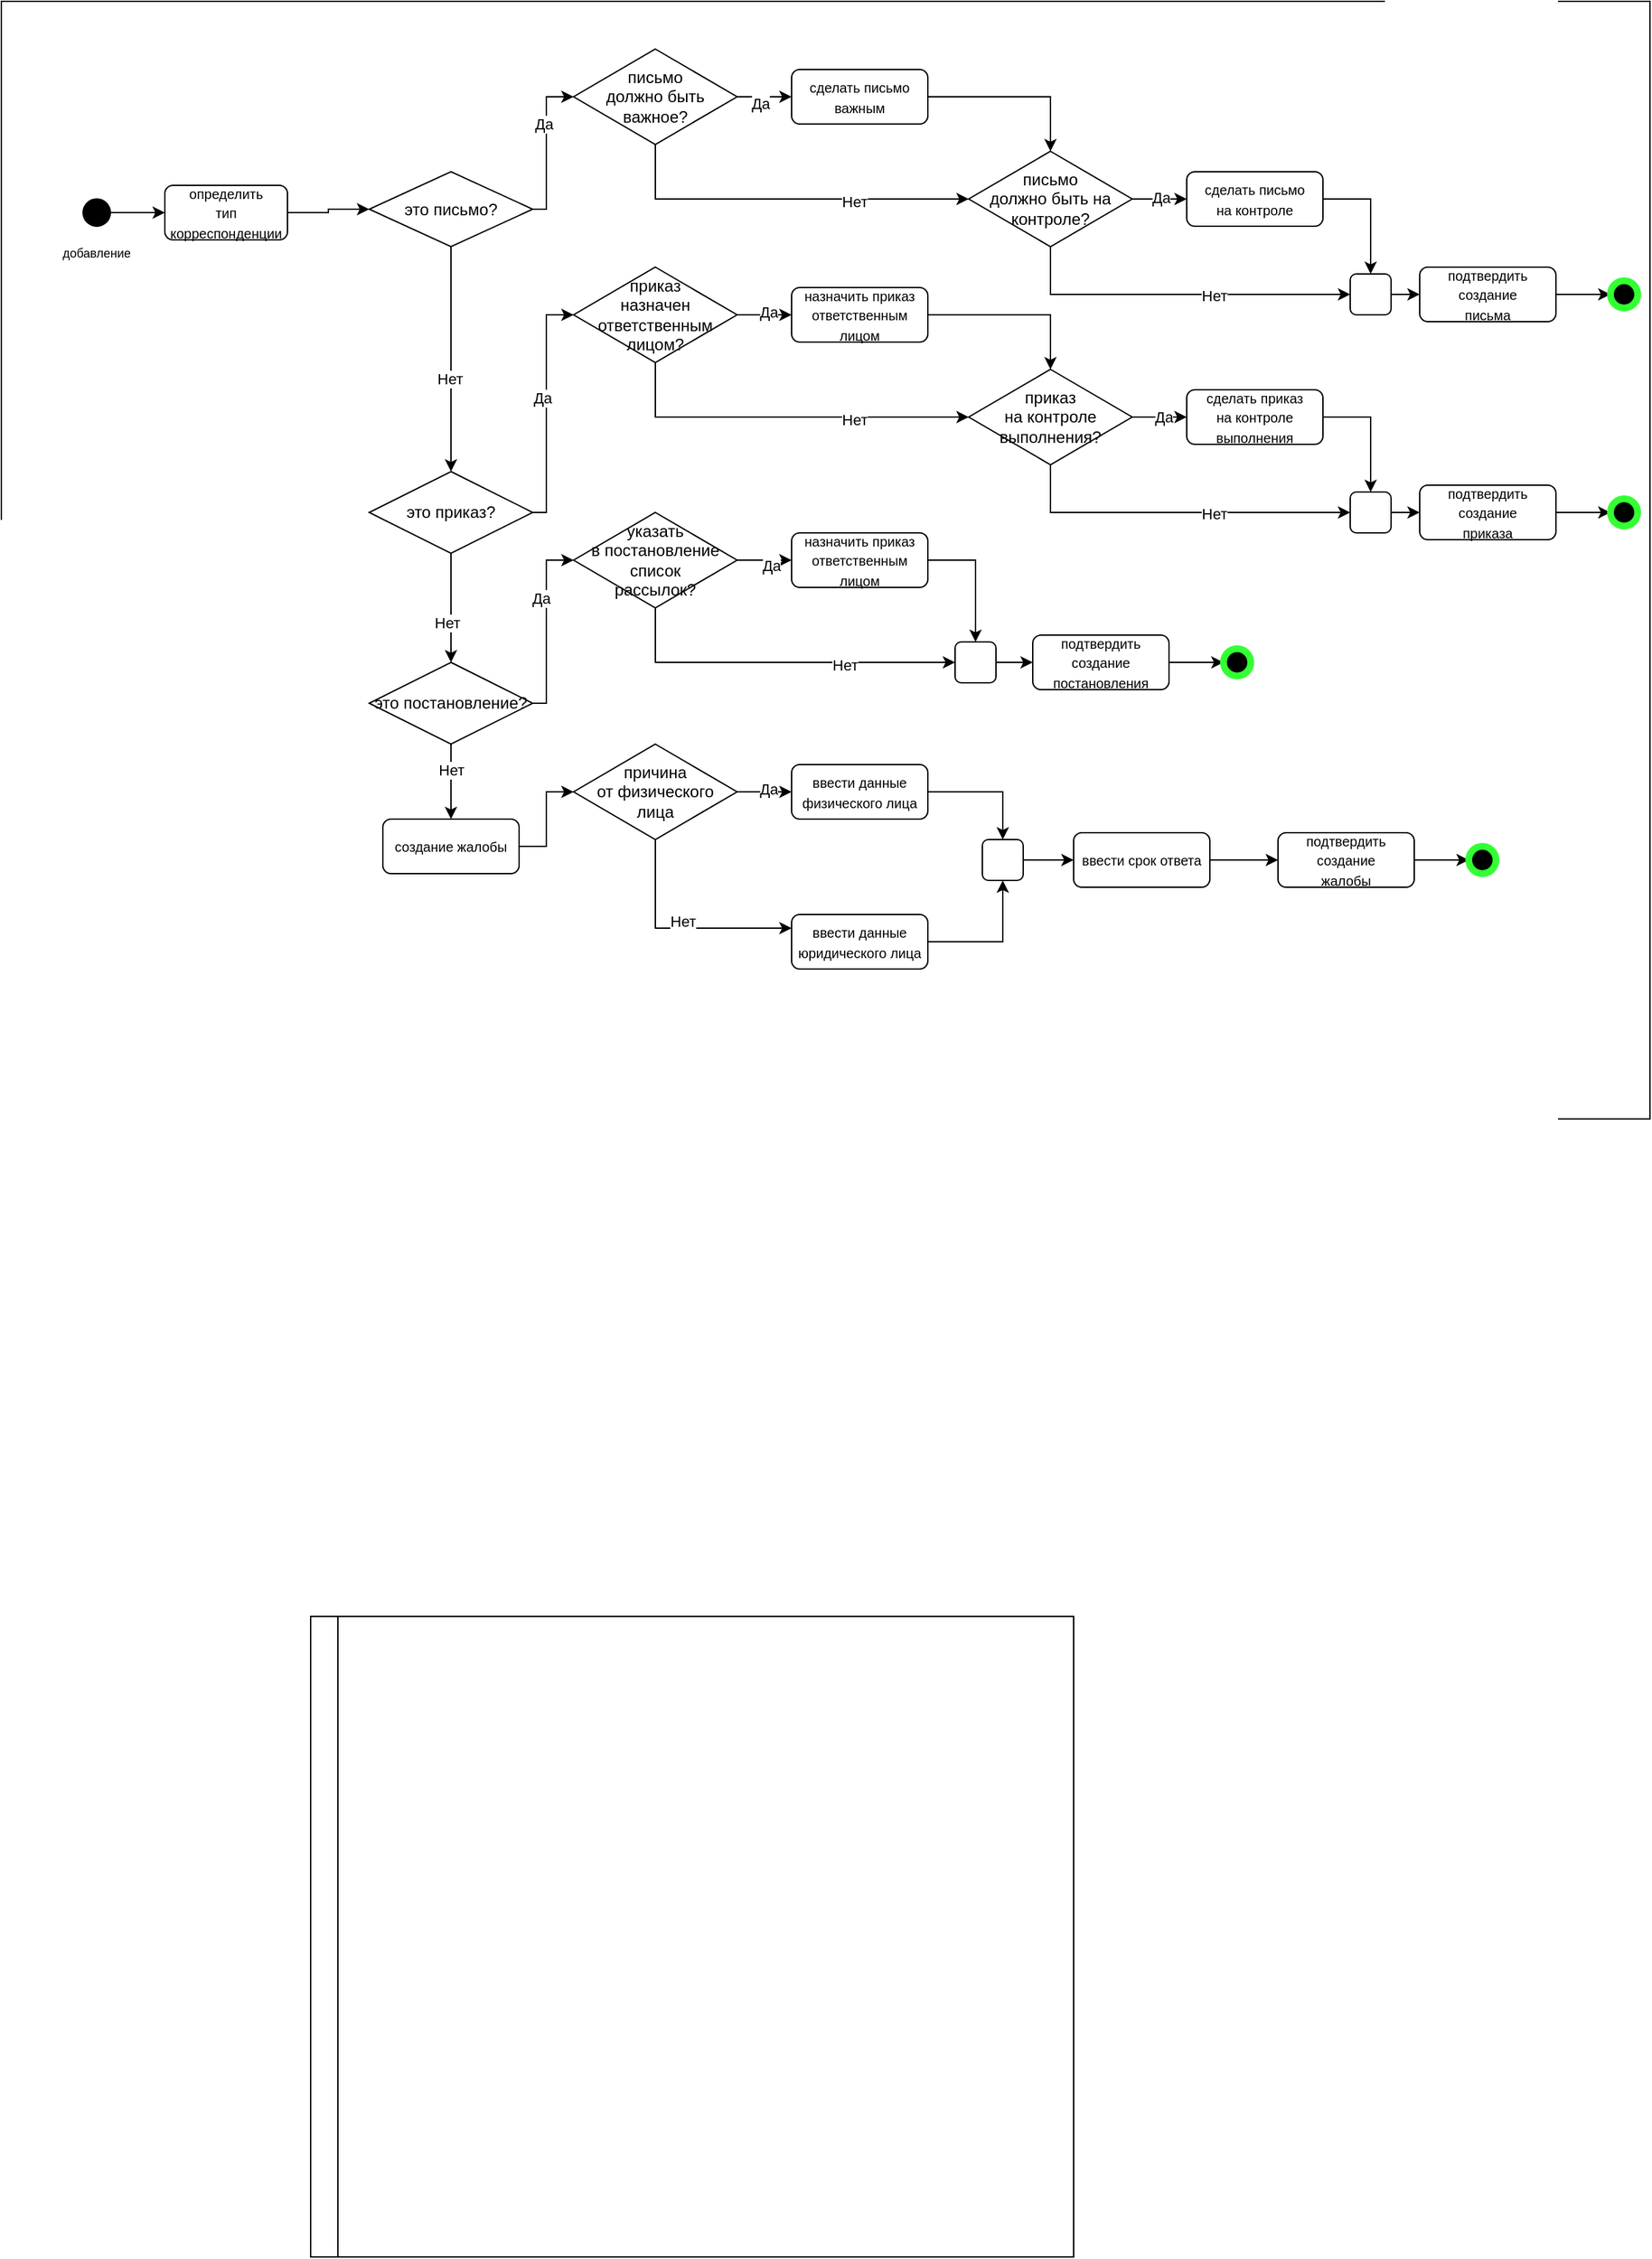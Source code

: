 <mxfile version="22.0.8" type="device" pages="4">
  <diagram id="prtHgNgQTEPvFCAcTncT" name="Page-1">
    <mxGraphModel dx="1222" dy="1883" grid="1" gridSize="10" guides="1" tooltips="1" connect="1" arrows="1" fold="1" page="1" pageScale="1" pageWidth="827" pageHeight="1169" math="0" shadow="0">
      <root>
        <mxCell id="0" />
        <mxCell id="1" parent="0" />
        <mxCell id="dNxyNK7c78bLwvsdeMH5-19" value="" style="swimlane;html=1;childLayout=stackLayout;resizeParent=1;resizeParentMax=0;horizontal=0;startSize=20;horizontalStack=0;" parent="1" vertex="1">
          <mxGeometry x="267" y="550" width="560" height="470" as="geometry">
            <mxRectangle x="120" y="120" width="40" height="60" as="alternateBounds" />
          </mxGeometry>
        </mxCell>
        <mxCell id="dNxyNK7c78bLwvsdeMH5-27" value="" style="edgeStyle=orthogonalEdgeStyle;rounded=0;orthogonalLoop=1;jettySize=auto;html=1;dashed=1;endArrow=none;endFill=0;" parent="dNxyNK7c78bLwvsdeMH5-19" edge="1">
          <mxGeometry relative="1" as="geometry">
            <mxPoint x="180" y="90" as="sourcePoint" />
            <mxPoint x="180" y="90" as="targetPoint" />
          </mxGeometry>
        </mxCell>
        <mxCell id="dNxyNK7c78bLwvsdeMH5-35" style="edgeStyle=orthogonalEdgeStyle;rounded=0;orthogonalLoop=1;jettySize=auto;html=1;endArrow=classic;endFill=1;" parent="dNxyNK7c78bLwvsdeMH5-19" edge="1">
          <mxGeometry relative="1" as="geometry">
            <mxPoint x="300" y="80" as="sourcePoint" />
            <mxPoint x="300" y="80" as="targetPoint" />
          </mxGeometry>
        </mxCell>
        <mxCell id="zysLelXhh0DluJcw5pJy-2" value="" style="rounded=0;whiteSpace=wrap;html=1;" parent="1" vertex="1">
          <mxGeometry x="40" y="-635" width="1210" height="820" as="geometry" />
        </mxCell>
        <mxCell id="_hNQ7ZMHxFC8y0_ebgMu-2" value="" style="edgeStyle=orthogonalEdgeStyle;rounded=0;orthogonalLoop=1;jettySize=auto;html=1;" parent="1" source="zysLelXhh0DluJcw5pJy-3" target="_hNQ7ZMHxFC8y0_ebgMu-1" edge="1">
          <mxGeometry relative="1" as="geometry" />
        </mxCell>
        <mxCell id="zysLelXhh0DluJcw5pJy-3" value="" style="ellipse;whiteSpace=wrap;html=1;aspect=fixed;fillColor=#000000;" parent="1" vertex="1">
          <mxGeometry x="100" y="-490" width="20" height="20" as="geometry" />
        </mxCell>
        <mxCell id="zysLelXhh0DluJcw5pJy-7" value="добавление" style="text;html=1;strokeColor=none;fillColor=none;align=center;verticalAlign=middle;whiteSpace=wrap;rounded=0;fontSize=9;" parent="1" vertex="1">
          <mxGeometry x="80" y="-460" width="60" height="20" as="geometry" />
        </mxCell>
        <mxCell id="_hNQ7ZMHxFC8y0_ebgMu-4" value="" style="edgeStyle=orthogonalEdgeStyle;rounded=0;orthogonalLoop=1;jettySize=auto;html=1;" parent="1" source="_hNQ7ZMHxFC8y0_ebgMu-1" target="_hNQ7ZMHxFC8y0_ebgMu-3" edge="1">
          <mxGeometry relative="1" as="geometry" />
        </mxCell>
        <mxCell id="_hNQ7ZMHxFC8y0_ebgMu-1" value="&lt;font style=&quot;font-size: 10px;&quot;&gt;определить&lt;br&gt;тип&lt;br&gt;корреспонденции&lt;/font&gt;" style="rounded=1;whiteSpace=wrap;html=1;" parent="1" vertex="1">
          <mxGeometry x="160" y="-500" width="90" height="40" as="geometry" />
        </mxCell>
        <mxCell id="_hNQ7ZMHxFC8y0_ebgMu-7" style="edgeStyle=orthogonalEdgeStyle;rounded=0;orthogonalLoop=1;jettySize=auto;html=1;entryX=0;entryY=0.5;entryDx=0;entryDy=0;" parent="1" source="_hNQ7ZMHxFC8y0_ebgMu-3" target="_hNQ7ZMHxFC8y0_ebgMu-5" edge="1">
          <mxGeometry relative="1" as="geometry">
            <Array as="points">
              <mxPoint x="440" y="-482" />
              <mxPoint x="440" y="-565" />
            </Array>
          </mxGeometry>
        </mxCell>
        <mxCell id="_hNQ7ZMHxFC8y0_ebgMu-8" value="Да" style="edgeLabel;html=1;align=center;verticalAlign=middle;resizable=0;points=[];" parent="_hNQ7ZMHxFC8y0_ebgMu-7" vertex="1" connectable="0">
          <mxGeometry x="0.286" y="2" relative="1" as="geometry">
            <mxPoint as="offset" />
          </mxGeometry>
        </mxCell>
        <mxCell id="_hNQ7ZMHxFC8y0_ebgMu-13" style="edgeStyle=orthogonalEdgeStyle;rounded=0;orthogonalLoop=1;jettySize=auto;html=1;entryX=0.5;entryY=0;entryDx=0;entryDy=0;" parent="1" source="_hNQ7ZMHxFC8y0_ebgMu-3" target="_hNQ7ZMHxFC8y0_ebgMu-9" edge="1">
          <mxGeometry relative="1" as="geometry" />
        </mxCell>
        <mxCell id="_hNQ7ZMHxFC8y0_ebgMu-14" value="Нет" style="edgeLabel;html=1;align=center;verticalAlign=middle;resizable=0;points=[];" parent="_hNQ7ZMHxFC8y0_ebgMu-13" vertex="1" connectable="0">
          <mxGeometry x="0.176" y="-1" relative="1" as="geometry">
            <mxPoint as="offset" />
          </mxGeometry>
        </mxCell>
        <mxCell id="_hNQ7ZMHxFC8y0_ebgMu-3" value="это письмо?" style="rhombus;whiteSpace=wrap;html=1;fillColor=#FFFFFF;" parent="1" vertex="1">
          <mxGeometry x="310" y="-510" width="120" height="55" as="geometry" />
        </mxCell>
        <mxCell id="_hNQ7ZMHxFC8y0_ebgMu-26" value="" style="edgeStyle=orthogonalEdgeStyle;rounded=0;orthogonalLoop=1;jettySize=auto;html=1;" parent="1" source="_hNQ7ZMHxFC8y0_ebgMu-5" target="_hNQ7ZMHxFC8y0_ebgMu-25" edge="1">
          <mxGeometry relative="1" as="geometry" />
        </mxCell>
        <mxCell id="_hNQ7ZMHxFC8y0_ebgMu-27" value="Да" style="edgeLabel;html=1;align=center;verticalAlign=middle;resizable=0;points=[];" parent="_hNQ7ZMHxFC8y0_ebgMu-26" vertex="1" connectable="0">
          <mxGeometry x="-0.168" y="-5" relative="1" as="geometry">
            <mxPoint as="offset" />
          </mxGeometry>
        </mxCell>
        <mxCell id="_hNQ7ZMHxFC8y0_ebgMu-29" style="edgeStyle=orthogonalEdgeStyle;rounded=0;orthogonalLoop=1;jettySize=auto;html=1;entryX=0;entryY=0.5;entryDx=0;entryDy=0;" parent="1" source="_hNQ7ZMHxFC8y0_ebgMu-5" target="_hNQ7ZMHxFC8y0_ebgMu-28" edge="1">
          <mxGeometry relative="1" as="geometry">
            <Array as="points">
              <mxPoint x="520" y="-490" />
            </Array>
          </mxGeometry>
        </mxCell>
        <mxCell id="_hNQ7ZMHxFC8y0_ebgMu-30" value="Нет" style="edgeLabel;html=1;align=center;verticalAlign=middle;resizable=0;points=[];" parent="_hNQ7ZMHxFC8y0_ebgMu-29" vertex="1" connectable="0">
          <mxGeometry x="0.378" y="-2" relative="1" as="geometry">
            <mxPoint as="offset" />
          </mxGeometry>
        </mxCell>
        <mxCell id="_hNQ7ZMHxFC8y0_ebgMu-5" value="письмо&lt;br&gt;должно быть важное?" style="rhombus;whiteSpace=wrap;html=1;fillColor=#FFFFFF;" parent="1" vertex="1">
          <mxGeometry x="460" y="-600" width="120" height="70" as="geometry" />
        </mxCell>
        <mxCell id="_hNQ7ZMHxFC8y0_ebgMu-79" style="edgeStyle=orthogonalEdgeStyle;rounded=0;orthogonalLoop=1;jettySize=auto;html=1;entryX=0;entryY=0.5;entryDx=0;entryDy=0;" parent="1" source="_hNQ7ZMHxFC8y0_ebgMu-9" target="_hNQ7ZMHxFC8y0_ebgMu-41" edge="1">
          <mxGeometry relative="1" as="geometry">
            <Array as="points">
              <mxPoint x="440" y="-260" />
              <mxPoint x="440" y="-405" />
            </Array>
          </mxGeometry>
        </mxCell>
        <mxCell id="_hNQ7ZMHxFC8y0_ebgMu-80" value="Да" style="edgeLabel;html=1;align=center;verticalAlign=middle;resizable=0;points=[];" parent="_hNQ7ZMHxFC8y0_ebgMu-79" vertex="1" connectable="0">
          <mxGeometry x="0.093" y="3" relative="1" as="geometry">
            <mxPoint y="1" as="offset" />
          </mxGeometry>
        </mxCell>
        <mxCell id="_hNQ7ZMHxFC8y0_ebgMu-82" style="edgeStyle=orthogonalEdgeStyle;rounded=0;orthogonalLoop=1;jettySize=auto;html=1;entryX=0.5;entryY=0;entryDx=0;entryDy=0;" parent="1" source="_hNQ7ZMHxFC8y0_ebgMu-9" target="_hNQ7ZMHxFC8y0_ebgMu-22" edge="1">
          <mxGeometry relative="1" as="geometry" />
        </mxCell>
        <mxCell id="_hNQ7ZMHxFC8y0_ebgMu-83" value="Нет" style="edgeLabel;html=1;align=center;verticalAlign=middle;resizable=0;points=[];" parent="_hNQ7ZMHxFC8y0_ebgMu-82" vertex="1" connectable="0">
          <mxGeometry x="0.238" y="-3" relative="1" as="geometry">
            <mxPoint y="1" as="offset" />
          </mxGeometry>
        </mxCell>
        <mxCell id="_hNQ7ZMHxFC8y0_ebgMu-9" value="это приказ?" style="rhombus;whiteSpace=wrap;html=1;fillColor=#FFFFFF;" parent="1" vertex="1">
          <mxGeometry x="310" y="-290" width="120" height="60" as="geometry" />
        </mxCell>
        <mxCell id="_hNQ7ZMHxFC8y0_ebgMu-21" value="" style="edgeStyle=orthogonalEdgeStyle;rounded=0;orthogonalLoop=1;jettySize=auto;html=1;" parent="1" source="_hNQ7ZMHxFC8y0_ebgMu-15" target="_hNQ7ZMHxFC8y0_ebgMu-20" edge="1">
          <mxGeometry relative="1" as="geometry" />
        </mxCell>
        <mxCell id="_hNQ7ZMHxFC8y0_ebgMu-15" value="&lt;font style=&quot;font-size: 10px;&quot;&gt;подтвердить&lt;br&gt;создание&lt;br&gt;письма&lt;/font&gt;" style="rounded=1;whiteSpace=wrap;html=1;" parent="1" vertex="1">
          <mxGeometry x="1081" y="-440" width="100" height="40" as="geometry" />
        </mxCell>
        <mxCell id="_hNQ7ZMHxFC8y0_ebgMu-20" value="" style="ellipse;whiteSpace=wrap;html=1;aspect=fixed;fillColor=#000000;strokeColor=#33FF33;strokeWidth=5;" parent="1" vertex="1">
          <mxGeometry x="1221" y="-430" width="20" height="20" as="geometry" />
        </mxCell>
        <mxCell id="_hNQ7ZMHxFC8y0_ebgMu-85" style="edgeStyle=orthogonalEdgeStyle;rounded=0;orthogonalLoop=1;jettySize=auto;html=1;entryX=0;entryY=0.5;entryDx=0;entryDy=0;" parent="1" source="_hNQ7ZMHxFC8y0_ebgMu-22" target="_hNQ7ZMHxFC8y0_ebgMu-72" edge="1">
          <mxGeometry relative="1" as="geometry">
            <Array as="points">
              <mxPoint x="440" y="-120" />
              <mxPoint x="440" y="-225" />
            </Array>
          </mxGeometry>
        </mxCell>
        <mxCell id="_hNQ7ZMHxFC8y0_ebgMu-86" value="Да" style="edgeLabel;html=1;align=center;verticalAlign=middle;resizable=0;points=[];" parent="_hNQ7ZMHxFC8y0_ebgMu-85" vertex="1" connectable="0">
          <mxGeometry x="0.306" y="4" relative="1" as="geometry">
            <mxPoint y="1" as="offset" />
          </mxGeometry>
        </mxCell>
        <mxCell id="_hNQ7ZMHxFC8y0_ebgMu-125" value="" style="edgeStyle=orthogonalEdgeStyle;rounded=0;orthogonalLoop=1;jettySize=auto;html=1;" parent="1" source="_hNQ7ZMHxFC8y0_ebgMu-22" target="_hNQ7ZMHxFC8y0_ebgMu-124" edge="1">
          <mxGeometry relative="1" as="geometry" />
        </mxCell>
        <mxCell id="_hNQ7ZMHxFC8y0_ebgMu-126" value="Нет" style="edgeLabel;html=1;align=center;verticalAlign=middle;resizable=0;points=[];" parent="_hNQ7ZMHxFC8y0_ebgMu-125" vertex="1" connectable="0">
          <mxGeometry x="-0.342" relative="1" as="geometry">
            <mxPoint y="1" as="offset" />
          </mxGeometry>
        </mxCell>
        <mxCell id="_hNQ7ZMHxFC8y0_ebgMu-22" value="это постановление?" style="rhombus;whiteSpace=wrap;html=1;fillColor=#FFFFFF;" parent="1" vertex="1">
          <mxGeometry x="310" y="-150" width="120" height="60" as="geometry" />
        </mxCell>
        <mxCell id="_hNQ7ZMHxFC8y0_ebgMu-31" style="edgeStyle=orthogonalEdgeStyle;rounded=0;orthogonalLoop=1;jettySize=auto;html=1;entryX=0.5;entryY=0;entryDx=0;entryDy=0;" parent="1" source="_hNQ7ZMHxFC8y0_ebgMu-25" target="_hNQ7ZMHxFC8y0_ebgMu-28" edge="1">
          <mxGeometry relative="1" as="geometry">
            <Array as="points">
              <mxPoint x="810" y="-565" />
            </Array>
          </mxGeometry>
        </mxCell>
        <mxCell id="_hNQ7ZMHxFC8y0_ebgMu-25" value="&lt;font style=&quot;font-size: 10px;&quot;&gt;сделать письмо&lt;br&gt;важным&lt;/font&gt;&lt;span style=&quot;font-size: 10px;&quot;&gt;&lt;br&gt;&lt;/span&gt;" style="rounded=1;whiteSpace=wrap;html=1;" parent="1" vertex="1">
          <mxGeometry x="620" y="-585" width="100" height="40" as="geometry" />
        </mxCell>
        <mxCell id="_hNQ7ZMHxFC8y0_ebgMu-33" value="" style="edgeStyle=orthogonalEdgeStyle;rounded=0;orthogonalLoop=1;jettySize=auto;html=1;" parent="1" source="_hNQ7ZMHxFC8y0_ebgMu-28" target="_hNQ7ZMHxFC8y0_ebgMu-32" edge="1">
          <mxGeometry relative="1" as="geometry" />
        </mxCell>
        <mxCell id="_hNQ7ZMHxFC8y0_ebgMu-36" value="Да" style="edgeLabel;html=1;align=center;verticalAlign=middle;resizable=0;points=[];" parent="_hNQ7ZMHxFC8y0_ebgMu-33" vertex="1" connectable="0">
          <mxGeometry x="0.035" y="1" relative="1" as="geometry">
            <mxPoint as="offset" />
          </mxGeometry>
        </mxCell>
        <mxCell id="_hNQ7ZMHxFC8y0_ebgMu-34" style="edgeStyle=orthogonalEdgeStyle;rounded=0;orthogonalLoop=1;jettySize=auto;html=1;entryX=0;entryY=0.5;entryDx=0;entryDy=0;" parent="1" source="_hNQ7ZMHxFC8y0_ebgMu-28" target="l2N0_MCB98eP9rFO-y8g-1" edge="1">
          <mxGeometry relative="1" as="geometry">
            <Array as="points">
              <mxPoint x="810" y="-420" />
            </Array>
            <mxPoint x="1020" y="-420" as="targetPoint" />
          </mxGeometry>
        </mxCell>
        <mxCell id="_hNQ7ZMHxFC8y0_ebgMu-37" value="Нет" style="edgeLabel;html=1;align=center;verticalAlign=middle;resizable=0;points=[];" parent="_hNQ7ZMHxFC8y0_ebgMu-34" vertex="1" connectable="0">
          <mxGeometry x="0.21" y="-1" relative="1" as="geometry">
            <mxPoint as="offset" />
          </mxGeometry>
        </mxCell>
        <mxCell id="_hNQ7ZMHxFC8y0_ebgMu-28" value="письмо&lt;br&gt;должно быть на контроле?" style="rhombus;whiteSpace=wrap;html=1;fillColor=#FFFFFF;" parent="1" vertex="1">
          <mxGeometry x="750" y="-525" width="120" height="70" as="geometry" />
        </mxCell>
        <mxCell id="l2N0_MCB98eP9rFO-y8g-5" style="edgeStyle=orthogonalEdgeStyle;rounded=0;orthogonalLoop=1;jettySize=auto;html=1;entryX=0.5;entryY=0;entryDx=0;entryDy=0;" edge="1" parent="1" source="_hNQ7ZMHxFC8y0_ebgMu-32" target="l2N0_MCB98eP9rFO-y8g-1">
          <mxGeometry relative="1" as="geometry" />
        </mxCell>
        <mxCell id="_hNQ7ZMHxFC8y0_ebgMu-32" value="&lt;font style=&quot;font-size: 10px;&quot;&gt;сделать письмо&lt;br&gt;на контроле&lt;/font&gt;&lt;span style=&quot;font-size: 10px;&quot;&gt;&lt;br&gt;&lt;/span&gt;" style="rounded=1;whiteSpace=wrap;html=1;" parent="1" vertex="1">
          <mxGeometry x="910" y="-510" width="100" height="40" as="geometry" />
        </mxCell>
        <mxCell id="_hNQ7ZMHxFC8y0_ebgMu-39" style="edgeStyle=orthogonalEdgeStyle;rounded=0;orthogonalLoop=1;jettySize=auto;html=1;entryX=0;entryY=0.5;entryDx=0;entryDy=0;" parent="1" source="_hNQ7ZMHxFC8y0_ebgMu-41" target="_hNQ7ZMHxFC8y0_ebgMu-48" edge="1">
          <mxGeometry relative="1" as="geometry">
            <Array as="points">
              <mxPoint x="520" y="-330" />
            </Array>
          </mxGeometry>
        </mxCell>
        <mxCell id="_hNQ7ZMHxFC8y0_ebgMu-40" value="Нет" style="edgeLabel;html=1;align=center;verticalAlign=middle;resizable=0;points=[];" parent="_hNQ7ZMHxFC8y0_ebgMu-39" vertex="1" connectable="0">
          <mxGeometry x="0.378" y="-2" relative="1" as="geometry">
            <mxPoint as="offset" />
          </mxGeometry>
        </mxCell>
        <mxCell id="_hNQ7ZMHxFC8y0_ebgMu-52" style="edgeStyle=orthogonalEdgeStyle;rounded=0;orthogonalLoop=1;jettySize=auto;html=1;entryX=0;entryY=0.5;entryDx=0;entryDy=0;" parent="1" source="_hNQ7ZMHxFC8y0_ebgMu-41" target="_hNQ7ZMHxFC8y0_ebgMu-45" edge="1">
          <mxGeometry relative="1" as="geometry" />
        </mxCell>
        <mxCell id="_hNQ7ZMHxFC8y0_ebgMu-54" value="Да" style="edgeLabel;html=1;align=center;verticalAlign=middle;resizable=0;points=[];" parent="_hNQ7ZMHxFC8y0_ebgMu-52" vertex="1" connectable="0">
          <mxGeometry x="0.142" y="2" relative="1" as="geometry">
            <mxPoint as="offset" />
          </mxGeometry>
        </mxCell>
        <mxCell id="_hNQ7ZMHxFC8y0_ebgMu-41" value="приказ&lt;br&gt;назначен ответственным лицом?" style="rhombus;whiteSpace=wrap;html=1;fillColor=#FFFFFF;" parent="1" vertex="1">
          <mxGeometry x="460" y="-440" width="120" height="70" as="geometry" />
        </mxCell>
        <mxCell id="_hNQ7ZMHxFC8y0_ebgMu-58" style="edgeStyle=orthogonalEdgeStyle;rounded=0;orthogonalLoop=1;jettySize=auto;html=1;entryX=0;entryY=0.5;entryDx=0;entryDy=0;" parent="1" source="_hNQ7ZMHxFC8y0_ebgMu-42" target="_hNQ7ZMHxFC8y0_ebgMu-43" edge="1">
          <mxGeometry relative="1" as="geometry" />
        </mxCell>
        <mxCell id="_hNQ7ZMHxFC8y0_ebgMu-42" value="&lt;font style=&quot;font-size: 10px;&quot;&gt;подтвердить&lt;br&gt;создание&lt;br&gt;приказа&lt;/font&gt;" style="rounded=1;whiteSpace=wrap;html=1;" parent="1" vertex="1">
          <mxGeometry x="1081" y="-280" width="100" height="40" as="geometry" />
        </mxCell>
        <mxCell id="_hNQ7ZMHxFC8y0_ebgMu-43" value="" style="ellipse;whiteSpace=wrap;html=1;aspect=fixed;fillColor=#000000;strokeColor=#33FF33;strokeWidth=5;" parent="1" vertex="1">
          <mxGeometry x="1221" y="-270" width="20" height="20" as="geometry" />
        </mxCell>
        <mxCell id="_hNQ7ZMHxFC8y0_ebgMu-44" style="edgeStyle=orthogonalEdgeStyle;rounded=0;orthogonalLoop=1;jettySize=auto;html=1;entryX=0.5;entryY=0;entryDx=0;entryDy=0;" parent="1" source="_hNQ7ZMHxFC8y0_ebgMu-45" target="_hNQ7ZMHxFC8y0_ebgMu-48" edge="1">
          <mxGeometry relative="1" as="geometry">
            <Array as="points">
              <mxPoint x="810" y="-405" />
            </Array>
          </mxGeometry>
        </mxCell>
        <mxCell id="_hNQ7ZMHxFC8y0_ebgMu-45" value="&lt;span style=&quot;font-size: 10px;&quot;&gt;назначить приказ ответственным лицом&lt;br&gt;&lt;/span&gt;" style="rounded=1;whiteSpace=wrap;html=1;" parent="1" vertex="1">
          <mxGeometry x="620" y="-425" width="100" height="40" as="geometry" />
        </mxCell>
        <mxCell id="_hNQ7ZMHxFC8y0_ebgMu-46" style="edgeStyle=orthogonalEdgeStyle;rounded=0;orthogonalLoop=1;jettySize=auto;html=1;entryX=0;entryY=0.5;entryDx=0;entryDy=0;" parent="1" source="_hNQ7ZMHxFC8y0_ebgMu-48" target="l2N0_MCB98eP9rFO-y8g-9" edge="1">
          <mxGeometry relative="1" as="geometry">
            <Array as="points">
              <mxPoint x="810" y="-260" />
            </Array>
            <mxPoint x="1000" y="-250" as="targetPoint" />
          </mxGeometry>
        </mxCell>
        <mxCell id="_hNQ7ZMHxFC8y0_ebgMu-47" value="Нет" style="edgeLabel;html=1;align=center;verticalAlign=middle;resizable=0;points=[];" parent="_hNQ7ZMHxFC8y0_ebgMu-46" vertex="1" connectable="0">
          <mxGeometry x="0.21" y="-1" relative="1" as="geometry">
            <mxPoint as="offset" />
          </mxGeometry>
        </mxCell>
        <mxCell id="_hNQ7ZMHxFC8y0_ebgMu-55" style="edgeStyle=orthogonalEdgeStyle;rounded=0;orthogonalLoop=1;jettySize=auto;html=1;entryX=0;entryY=0.5;entryDx=0;entryDy=0;" parent="1" source="_hNQ7ZMHxFC8y0_ebgMu-48" target="_hNQ7ZMHxFC8y0_ebgMu-49" edge="1">
          <mxGeometry relative="1" as="geometry" />
        </mxCell>
        <mxCell id="_hNQ7ZMHxFC8y0_ebgMu-56" value="Да" style="edgeLabel;html=1;align=center;verticalAlign=middle;resizable=0;points=[];" parent="_hNQ7ZMHxFC8y0_ebgMu-55" vertex="1" connectable="0">
          <mxGeometry x="0.142" relative="1" as="geometry">
            <mxPoint as="offset" />
          </mxGeometry>
        </mxCell>
        <mxCell id="_hNQ7ZMHxFC8y0_ebgMu-48" value="приказ&lt;br&gt;на контроле выполнения?" style="rhombus;whiteSpace=wrap;html=1;fillColor=#FFFFFF;" parent="1" vertex="1">
          <mxGeometry x="750" y="-365" width="120" height="70" as="geometry" />
        </mxCell>
        <mxCell id="l2N0_MCB98eP9rFO-y8g-11" style="edgeStyle=orthogonalEdgeStyle;rounded=0;orthogonalLoop=1;jettySize=auto;html=1;entryX=0.5;entryY=0;entryDx=0;entryDy=0;" edge="1" parent="1" source="_hNQ7ZMHxFC8y0_ebgMu-49" target="l2N0_MCB98eP9rFO-y8g-9">
          <mxGeometry relative="1" as="geometry" />
        </mxCell>
        <mxCell id="_hNQ7ZMHxFC8y0_ebgMu-49" value="&lt;font style=&quot;font-size: 10px;&quot;&gt;сделать приказ&lt;br&gt;на контроле выполнения&lt;/font&gt;&lt;span style=&quot;font-size: 10px;&quot;&gt;&lt;br&gt;&lt;/span&gt;" style="rounded=1;whiteSpace=wrap;html=1;" parent="1" vertex="1">
          <mxGeometry x="910" y="-350" width="100" height="40" as="geometry" />
        </mxCell>
        <mxCell id="_hNQ7ZMHxFC8y0_ebgMu-70" style="edgeStyle=orthogonalEdgeStyle;rounded=0;orthogonalLoop=1;jettySize=auto;html=1;entryX=0;entryY=0.5;entryDx=0;entryDy=0;" parent="1" source="_hNQ7ZMHxFC8y0_ebgMu-72" target="l2N0_MCB98eP9rFO-y8g-13" edge="1">
          <mxGeometry relative="1" as="geometry">
            <Array as="points">
              <mxPoint x="520" y="-150" />
            </Array>
            <mxPoint x="720" y="-150" as="targetPoint" />
          </mxGeometry>
        </mxCell>
        <mxCell id="_hNQ7ZMHxFC8y0_ebgMu-71" value="Нет" style="edgeLabel;html=1;align=center;verticalAlign=middle;resizable=0;points=[];" parent="_hNQ7ZMHxFC8y0_ebgMu-70" vertex="1" connectable="0">
          <mxGeometry x="0.378" y="-2" relative="1" as="geometry">
            <mxPoint as="offset" />
          </mxGeometry>
        </mxCell>
        <mxCell id="_hNQ7ZMHxFC8y0_ebgMu-87" style="edgeStyle=orthogonalEdgeStyle;rounded=0;orthogonalLoop=1;jettySize=auto;html=1;entryX=0;entryY=0.5;entryDx=0;entryDy=0;" parent="1" source="_hNQ7ZMHxFC8y0_ebgMu-72" target="_hNQ7ZMHxFC8y0_ebgMu-74" edge="1">
          <mxGeometry relative="1" as="geometry" />
        </mxCell>
        <mxCell id="_hNQ7ZMHxFC8y0_ebgMu-88" value="Да" style="edgeLabel;html=1;align=center;verticalAlign=middle;resizable=0;points=[];" parent="_hNQ7ZMHxFC8y0_ebgMu-87" vertex="1" connectable="0">
          <mxGeometry x="0.287" y="-4" relative="1" as="geometry">
            <mxPoint x="-1" as="offset" />
          </mxGeometry>
        </mxCell>
        <mxCell id="_hNQ7ZMHxFC8y0_ebgMu-72" value="указать&lt;br&gt;в постановление&lt;br&gt;список&lt;br&gt;рассылок?" style="rhombus;whiteSpace=wrap;html=1;fillColor=#FFFFFF;" parent="1" vertex="1">
          <mxGeometry x="460" y="-260" width="120" height="70" as="geometry" />
        </mxCell>
        <mxCell id="_hNQ7ZMHxFC8y0_ebgMu-96" value="" style="edgeStyle=orthogonalEdgeStyle;rounded=0;orthogonalLoop=1;jettySize=auto;html=1;" parent="1" source="_hNQ7ZMHxFC8y0_ebgMu-73" target="_hNQ7ZMHxFC8y0_ebgMu-94" edge="1">
          <mxGeometry relative="1" as="geometry" />
        </mxCell>
        <mxCell id="_hNQ7ZMHxFC8y0_ebgMu-73" value="&lt;font style=&quot;font-size: 10px;&quot;&gt;подтвердить&lt;br&gt;создание&lt;br&gt;постановления&lt;br&gt;&lt;/font&gt;" style="rounded=1;whiteSpace=wrap;html=1;" parent="1" vertex="1">
          <mxGeometry x="797" y="-170" width="100" height="40" as="geometry" />
        </mxCell>
        <mxCell id="l2N0_MCB98eP9rFO-y8g-14" style="edgeStyle=orthogonalEdgeStyle;rounded=0;orthogonalLoop=1;jettySize=auto;html=1;entryX=0.5;entryY=0;entryDx=0;entryDy=0;" edge="1" parent="1" source="_hNQ7ZMHxFC8y0_ebgMu-74" target="l2N0_MCB98eP9rFO-y8g-13">
          <mxGeometry relative="1" as="geometry" />
        </mxCell>
        <mxCell id="_hNQ7ZMHxFC8y0_ebgMu-74" value="&lt;span style=&quot;font-size: 10px;&quot;&gt;назначить приказ ответственным лицом&lt;br&gt;&lt;/span&gt;" style="rounded=1;whiteSpace=wrap;html=1;" parent="1" vertex="1">
          <mxGeometry x="620" y="-245" width="100" height="40" as="geometry" />
        </mxCell>
        <mxCell id="_hNQ7ZMHxFC8y0_ebgMu-94" value="" style="ellipse;whiteSpace=wrap;html=1;aspect=fixed;fillColor=#000000;strokeColor=#33FF33;strokeWidth=5;" parent="1" vertex="1">
          <mxGeometry x="937" y="-160" width="20" height="20" as="geometry" />
        </mxCell>
        <mxCell id="_hNQ7ZMHxFC8y0_ebgMu-113" style="edgeStyle=orthogonalEdgeStyle;rounded=0;orthogonalLoop=1;jettySize=auto;html=1;entryX=0;entryY=0.5;entryDx=0;entryDy=0;" parent="1" source="_hNQ7ZMHxFC8y0_ebgMu-100" target="_hNQ7ZMHxFC8y0_ebgMu-105" edge="1">
          <mxGeometry relative="1" as="geometry" />
        </mxCell>
        <mxCell id="_hNQ7ZMHxFC8y0_ebgMu-114" value="Да" style="edgeLabel;html=1;align=center;verticalAlign=middle;resizable=0;points=[];" parent="_hNQ7ZMHxFC8y0_ebgMu-113" vertex="1" connectable="0">
          <mxGeometry x="0.142" y="2" relative="1" as="geometry">
            <mxPoint as="offset" />
          </mxGeometry>
        </mxCell>
        <mxCell id="_hNQ7ZMHxFC8y0_ebgMu-115" value="" style="edgeStyle=orthogonalEdgeStyle;rounded=0;orthogonalLoop=1;jettySize=auto;html=1;entryX=0;entryY=0.25;entryDx=0;entryDy=0;" parent="1" source="_hNQ7ZMHxFC8y0_ebgMu-100" target="_hNQ7ZMHxFC8y0_ebgMu-112" edge="1">
          <mxGeometry relative="1" as="geometry">
            <mxPoint x="520" y="20" as="targetPoint" />
            <Array as="points">
              <mxPoint x="520" y="45" />
            </Array>
          </mxGeometry>
        </mxCell>
        <mxCell id="_hNQ7ZMHxFC8y0_ebgMu-116" value="Нет" style="edgeLabel;html=1;align=center;verticalAlign=middle;resizable=0;points=[];" parent="_hNQ7ZMHxFC8y0_ebgMu-115" vertex="1" connectable="0">
          <mxGeometry x="-0.096" y="-3" relative="1" as="geometry">
            <mxPoint x="10" y="-8" as="offset" />
          </mxGeometry>
        </mxCell>
        <mxCell id="_hNQ7ZMHxFC8y0_ebgMu-100" value="причина&lt;br&gt;от физического&lt;br&gt;лица" style="rhombus;whiteSpace=wrap;html=1;fillColor=#FFFFFF;" parent="1" vertex="1">
          <mxGeometry x="460" y="-90" width="120" height="70" as="geometry" />
        </mxCell>
        <mxCell id="_hNQ7ZMHxFC8y0_ebgMu-101" style="edgeStyle=orthogonalEdgeStyle;rounded=0;orthogonalLoop=1;jettySize=auto;html=1;entryX=0;entryY=0.5;entryDx=0;entryDy=0;" parent="1" source="_hNQ7ZMHxFC8y0_ebgMu-102" target="_hNQ7ZMHxFC8y0_ebgMu-103" edge="1">
          <mxGeometry relative="1" as="geometry" />
        </mxCell>
        <mxCell id="_hNQ7ZMHxFC8y0_ebgMu-102" value="&lt;font style=&quot;font-size: 10px;&quot;&gt;подтвердить&lt;br&gt;создание&lt;br&gt;жалобы&lt;/font&gt;" style="rounded=1;whiteSpace=wrap;html=1;" parent="1" vertex="1">
          <mxGeometry x="977" y="-25" width="100" height="40" as="geometry" />
        </mxCell>
        <mxCell id="_hNQ7ZMHxFC8y0_ebgMu-103" value="" style="ellipse;whiteSpace=wrap;html=1;aspect=fixed;fillColor=#000000;strokeColor=#33FF33;strokeWidth=5;" parent="1" vertex="1">
          <mxGeometry x="1117" y="-15" width="20" height="20" as="geometry" />
        </mxCell>
        <mxCell id="l2N0_MCB98eP9rFO-y8g-18" style="edgeStyle=orthogonalEdgeStyle;rounded=0;orthogonalLoop=1;jettySize=auto;html=1;entryX=0.5;entryY=0;entryDx=0;entryDy=0;" edge="1" parent="1" source="_hNQ7ZMHxFC8y0_ebgMu-105" target="l2N0_MCB98eP9rFO-y8g-16">
          <mxGeometry relative="1" as="geometry" />
        </mxCell>
        <mxCell id="_hNQ7ZMHxFC8y0_ebgMu-105" value="&lt;span style=&quot;font-size: 10px;&quot;&gt;ввести данные физического лица&lt;br&gt;&lt;/span&gt;" style="rounded=1;whiteSpace=wrap;html=1;" parent="1" vertex="1">
          <mxGeometry x="620" y="-75" width="100" height="40" as="geometry" />
        </mxCell>
        <mxCell id="_hNQ7ZMHxFC8y0_ebgMu-121" value="" style="edgeStyle=orthogonalEdgeStyle;rounded=0;orthogonalLoop=1;jettySize=auto;html=1;" parent="1" source="_hNQ7ZMHxFC8y0_ebgMu-111" target="_hNQ7ZMHxFC8y0_ebgMu-102" edge="1">
          <mxGeometry relative="1" as="geometry" />
        </mxCell>
        <mxCell id="_hNQ7ZMHxFC8y0_ebgMu-111" value="&lt;span style=&quot;font-size: 10px;&quot;&gt;ввести срок ответа&lt;br&gt;&lt;/span&gt;" style="rounded=1;whiteSpace=wrap;html=1;" parent="1" vertex="1">
          <mxGeometry x="827" y="-25" width="100" height="40" as="geometry" />
        </mxCell>
        <mxCell id="l2N0_MCB98eP9rFO-y8g-19" style="edgeStyle=orthogonalEdgeStyle;rounded=0;orthogonalLoop=1;jettySize=auto;html=1;entryX=0.5;entryY=1;entryDx=0;entryDy=0;" edge="1" parent="1" source="_hNQ7ZMHxFC8y0_ebgMu-112" target="l2N0_MCB98eP9rFO-y8g-16">
          <mxGeometry relative="1" as="geometry" />
        </mxCell>
        <mxCell id="_hNQ7ZMHxFC8y0_ebgMu-112" value="&lt;span style=&quot;font-size: 10px;&quot;&gt;ввести данные юридического лица&lt;br&gt;&lt;/span&gt;" style="rounded=1;whiteSpace=wrap;html=1;" parent="1" vertex="1">
          <mxGeometry x="620" y="35" width="100" height="40" as="geometry" />
        </mxCell>
        <mxCell id="_hNQ7ZMHxFC8y0_ebgMu-127" style="edgeStyle=orthogonalEdgeStyle;rounded=0;orthogonalLoop=1;jettySize=auto;html=1;entryX=0;entryY=0.5;entryDx=0;entryDy=0;" parent="1" source="_hNQ7ZMHxFC8y0_ebgMu-124" target="_hNQ7ZMHxFC8y0_ebgMu-100" edge="1">
          <mxGeometry relative="1" as="geometry" />
        </mxCell>
        <mxCell id="_hNQ7ZMHxFC8y0_ebgMu-124" value="&lt;span style=&quot;font-size: 10px;&quot;&gt;создание жалобы&lt;br&gt;&lt;/span&gt;" style="rounded=1;whiteSpace=wrap;html=1;" parent="1" vertex="1">
          <mxGeometry x="320" y="-35" width="100" height="40" as="geometry" />
        </mxCell>
        <mxCell id="l2N0_MCB98eP9rFO-y8g-6" style="edgeStyle=orthogonalEdgeStyle;rounded=0;orthogonalLoop=1;jettySize=auto;html=1;entryX=0;entryY=0.5;entryDx=0;entryDy=0;" edge="1" parent="1" source="l2N0_MCB98eP9rFO-y8g-1" target="_hNQ7ZMHxFC8y0_ebgMu-15">
          <mxGeometry relative="1" as="geometry" />
        </mxCell>
        <mxCell id="l2N0_MCB98eP9rFO-y8g-1" value="" style="rounded=1;whiteSpace=wrap;html=1;" vertex="1" parent="1">
          <mxGeometry x="1030" y="-435" width="30" height="30" as="geometry" />
        </mxCell>
        <mxCell id="l2N0_MCB98eP9rFO-y8g-12" value="" style="edgeStyle=orthogonalEdgeStyle;rounded=0;orthogonalLoop=1;jettySize=auto;html=1;" edge="1" parent="1" source="l2N0_MCB98eP9rFO-y8g-9" target="_hNQ7ZMHxFC8y0_ebgMu-42">
          <mxGeometry relative="1" as="geometry" />
        </mxCell>
        <mxCell id="l2N0_MCB98eP9rFO-y8g-9" value="" style="rounded=1;whiteSpace=wrap;html=1;" vertex="1" parent="1">
          <mxGeometry x="1030" y="-275" width="30" height="30" as="geometry" />
        </mxCell>
        <mxCell id="l2N0_MCB98eP9rFO-y8g-15" value="" style="edgeStyle=orthogonalEdgeStyle;rounded=0;orthogonalLoop=1;jettySize=auto;html=1;" edge="1" parent="1" source="l2N0_MCB98eP9rFO-y8g-13" target="_hNQ7ZMHxFC8y0_ebgMu-73">
          <mxGeometry relative="1" as="geometry" />
        </mxCell>
        <mxCell id="l2N0_MCB98eP9rFO-y8g-13" value="" style="rounded=1;whiteSpace=wrap;html=1;" vertex="1" parent="1">
          <mxGeometry x="740" y="-165" width="30" height="30" as="geometry" />
        </mxCell>
        <mxCell id="l2N0_MCB98eP9rFO-y8g-20" value="" style="edgeStyle=orthogonalEdgeStyle;rounded=0;orthogonalLoop=1;jettySize=auto;html=1;" edge="1" parent="1" source="l2N0_MCB98eP9rFO-y8g-16" target="_hNQ7ZMHxFC8y0_ebgMu-111">
          <mxGeometry relative="1" as="geometry" />
        </mxCell>
        <mxCell id="l2N0_MCB98eP9rFO-y8g-16" value="" style="rounded=1;whiteSpace=wrap;html=1;" vertex="1" parent="1">
          <mxGeometry x="760" y="-20" width="30" height="30" as="geometry" />
        </mxCell>
      </root>
    </mxGraphModel>
  </diagram>
  <diagram id="hKTRN4Eu5D3dBun8HlOk" name="Страница — 2">
    <mxGraphModel dx="1222" dy="714" grid="1" gridSize="10" guides="1" tooltips="1" connect="1" arrows="1" fold="1" page="1" pageScale="1" pageWidth="827" pageHeight="1169" math="0" shadow="0">
      <root>
        <mxCell id="0" />
        <mxCell id="1" parent="0" />
        <mxCell id="Z0ue60KEQzysiuTv03bT-1" value="Пользователь" style="shape=umlActor;verticalLabelPosition=bottom;verticalAlign=top;html=1;outlineConnect=0;" parent="1" vertex="1">
          <mxGeometry x="140" y="40" width="30" height="60" as="geometry" />
        </mxCell>
        <mxCell id="Z0ue60KEQzysiuTv03bT-2" value="Приложение" style="rounded=0;whiteSpace=wrap;html=1;" parent="1" vertex="1">
          <mxGeometry x="290" y="40" width="120" height="60" as="geometry" />
        </mxCell>
        <mxCell id="Z0ue60KEQzysiuTv03bT-3" value="Журнал" style="rounded=0;whiteSpace=wrap;html=1;" parent="1" vertex="1">
          <mxGeometry x="500" y="40" width="120" height="60" as="geometry" />
        </mxCell>
        <mxCell id="Z0ue60KEQzysiuTv03bT-4" value="Корреспонденция" style="rounded=0;whiteSpace=wrap;html=1;" parent="1" vertex="1">
          <mxGeometry x="707" y="40" width="120" height="60" as="geometry" />
        </mxCell>
        <mxCell id="Z0ue60KEQzysiuTv03bT-5" value="" style="rounded=0;whiteSpace=wrap;html=1;" parent="1" vertex="1">
          <mxGeometry x="150" y="130" width="10" height="770" as="geometry" />
        </mxCell>
        <mxCell id="Z0ue60KEQzysiuTv03bT-6" value="" style="endArrow=none;dashed=1;html=1;dashPattern=1 3;strokeWidth=2;rounded=0;" parent="1" edge="1">
          <mxGeometry width="50" height="50" relative="1" as="geometry">
            <mxPoint x="350" y="180" as="sourcePoint" />
            <mxPoint x="350" y="120" as="targetPoint" />
          </mxGeometry>
        </mxCell>
        <mxCell id="Z0ue60KEQzysiuTv03bT-8" value="" style="endArrow=none;dashed=1;html=1;dashPattern=1 3;strokeWidth=2;rounded=0;" parent="1" edge="1">
          <mxGeometry width="50" height="50" relative="1" as="geometry">
            <mxPoint x="350" y="380" as="sourcePoint" />
            <mxPoint x="350" y="340" as="targetPoint" />
          </mxGeometry>
        </mxCell>
        <mxCell id="Z0ue60KEQzysiuTv03bT-10" value="" style="endArrow=none;dashed=1;html=1;dashPattern=1 3;strokeWidth=2;rounded=0;" parent="1" edge="1" source="b9I3FtaCnOZ5W_pDFeEo-1">
          <mxGeometry width="50" height="50" relative="1" as="geometry">
            <mxPoint x="350" y="880" as="sourcePoint" />
            <mxPoint x="350" y="540" as="targetPoint" />
          </mxGeometry>
        </mxCell>
        <mxCell id="Z0ue60KEQzysiuTv03bT-12" value="" style="endArrow=none;dashed=1;html=1;dashPattern=1 3;strokeWidth=2;rounded=0;" parent="1" source="Z0ue60KEQzysiuTv03bT-13" edge="1">
          <mxGeometry width="50" height="50" relative="1" as="geometry">
            <mxPoint x="559" y="880" as="sourcePoint" />
            <mxPoint x="559.29" y="120" as="targetPoint" />
          </mxGeometry>
        </mxCell>
        <mxCell id="Z0ue60KEQzysiuTv03bT-14" value="" style="endArrow=none;dashed=1;html=1;dashPattern=1 3;strokeWidth=2;rounded=0;" parent="1" source="Z0ue60KEQzysiuTv03bT-15" target="Z0ue60KEQzysiuTv03bT-13" edge="1">
          <mxGeometry width="50" height="50" relative="1" as="geometry">
            <mxPoint x="559" y="880" as="sourcePoint" />
            <mxPoint x="559.29" y="120" as="targetPoint" />
          </mxGeometry>
        </mxCell>
        <mxCell id="Z0ue60KEQzysiuTv03bT-13" value="" style="rounded=0;whiteSpace=wrap;html=1;" parent="1" vertex="1">
          <mxGeometry x="555" y="180" width="10" height="140" as="geometry" />
        </mxCell>
        <mxCell id="Z0ue60KEQzysiuTv03bT-16" value="" style="endArrow=none;dashed=1;html=1;dashPattern=1 3;strokeWidth=2;rounded=0;" parent="1" source="Z0ue60KEQzysiuTv03bT-17" target="Z0ue60KEQzysiuTv03bT-15" edge="1">
          <mxGeometry width="50" height="50" relative="1" as="geometry">
            <mxPoint x="559" y="880" as="sourcePoint" />
            <mxPoint x="560" y="320" as="targetPoint" />
          </mxGeometry>
        </mxCell>
        <mxCell id="Z0ue60KEQzysiuTv03bT-15" value="" style="rounded=0;whiteSpace=wrap;html=1;" parent="1" vertex="1">
          <mxGeometry x="555" y="380" width="10" height="140" as="geometry" />
        </mxCell>
        <mxCell id="Z0ue60KEQzysiuTv03bT-18" value="" style="endArrow=none;dashed=1;html=1;dashPattern=1 3;strokeWidth=2;rounded=0;" parent="1" target="Z0ue60KEQzysiuTv03bT-17" edge="1">
          <mxGeometry width="50" height="50" relative="1" as="geometry">
            <mxPoint x="559" y="880" as="sourcePoint" />
            <mxPoint x="560" y="520" as="targetPoint" />
          </mxGeometry>
        </mxCell>
        <mxCell id="Z0ue60KEQzysiuTv03bT-17" value="" style="rounded=0;whiteSpace=wrap;html=1;" parent="1" vertex="1">
          <mxGeometry x="555" y="584.5" width="10" height="140" as="geometry" />
        </mxCell>
        <mxCell id="Z0ue60KEQzysiuTv03bT-19" value="" style="endArrow=none;dashed=1;html=1;dashPattern=1 3;strokeWidth=2;rounded=0;" parent="1" source="Z0ue60KEQzysiuTv03bT-20" edge="1">
          <mxGeometry width="50" height="50" relative="1" as="geometry">
            <mxPoint x="766" y="883.81" as="sourcePoint" />
            <mxPoint x="766.29" y="120" as="targetPoint" />
          </mxGeometry>
        </mxCell>
        <mxCell id="Z0ue60KEQzysiuTv03bT-21" value="" style="endArrow=none;dashed=1;html=1;dashPattern=1 3;strokeWidth=2;rounded=0;" parent="1" target="Z0ue60KEQzysiuTv03bT-20" edge="1">
          <mxGeometry width="50" height="50" relative="1" as="geometry">
            <mxPoint x="765" y="880" as="sourcePoint" />
            <mxPoint x="766.29" y="120" as="targetPoint" />
          </mxGeometry>
        </mxCell>
        <mxCell id="Z0ue60KEQzysiuTv03bT-20" value="" style="rounded=0;whiteSpace=wrap;html=1;" parent="1" vertex="1">
          <mxGeometry x="760" y="195" width="10" height="110" as="geometry" />
        </mxCell>
        <mxCell id="Z0ue60KEQzysiuTv03bT-22" value="" style="rounded=0;whiteSpace=wrap;html=1;" parent="1" vertex="1">
          <mxGeometry x="762" y="395" width="10" height="110" as="geometry" />
        </mxCell>
        <mxCell id="Z0ue60KEQzysiuTv03bT-31" value="" style="endArrow=classic;html=1;rounded=0;exitX=1.029;exitY=0.098;exitDx=0;exitDy=0;exitPerimeter=0;entryX=-0.334;entryY=0.151;entryDx=0;entryDy=0;entryPerimeter=0;" parent="1" source="Z0ue60KEQzysiuTv03bT-5" edge="1">
          <mxGeometry width="50" height="50" relative="1" as="geometry">
            <mxPoint x="180" y="210" as="sourcePoint" />
            <mxPoint x="341.66" y="204.16" as="targetPoint" />
          </mxGeometry>
        </mxCell>
        <mxCell id="Z0ue60KEQzysiuTv03bT-32" value="создание()" style="edgeLabel;html=1;align=center;verticalAlign=middle;resizable=0;points=[];" parent="Z0ue60KEQzysiuTv03bT-31" vertex="1" connectable="0">
          <mxGeometry x="0.365" y="-1" relative="1" as="geometry">
            <mxPoint x="-25" y="-11" as="offset" />
          </mxGeometry>
        </mxCell>
        <mxCell id="Z0ue60KEQzysiuTv03bT-33" value="" style="endArrow=classic;html=1;rounded=0;exitX=1.029;exitY=0.098;exitDx=0;exitDy=0;exitPerimeter=0;entryX=-0.157;entryY=0.211;entryDx=0;entryDy=0;entryPerimeter=0;" parent="1" target="Z0ue60KEQzysiuTv03bT-13" edge="1">
          <mxGeometry width="50" height="50" relative="1" as="geometry">
            <mxPoint x="355" y="211" as="sourcePoint" />
            <mxPoint x="537" y="210" as="targetPoint" />
          </mxGeometry>
        </mxCell>
        <mxCell id="Z0ue60KEQzysiuTv03bT-34" value="создание()" style="edgeLabel;html=1;align=center;verticalAlign=middle;resizable=0;points=[];" parent="Z0ue60KEQzysiuTv03bT-33" vertex="1" connectable="0">
          <mxGeometry x="0.365" y="-1" relative="1" as="geometry">
            <mxPoint x="-25" y="-11" as="offset" />
          </mxGeometry>
        </mxCell>
        <mxCell id="Z0ue60KEQzysiuTv03bT-37" value="" style="endArrow=classic;html=1;rounded=0;entryX=0;entryY=0.25;entryDx=0;entryDy=0;" parent="1" target="Z0ue60KEQzysiuTv03bT-20" edge="1">
          <mxGeometry width="50" height="50" relative="1" as="geometry">
            <mxPoint x="560" y="223" as="sourcePoint" />
            <mxPoint x="680" y="200" as="targetPoint" />
          </mxGeometry>
        </mxCell>
        <mxCell id="Z0ue60KEQzysiuTv03bT-38" value="Создание&lt;br&gt;корреспонденции" style="edgeLabel;html=1;align=center;verticalAlign=middle;resizable=0;points=[];" parent="Z0ue60KEQzysiuTv03bT-37" vertex="1" connectable="0">
          <mxGeometry x="0.731" y="1" relative="1" as="geometry">
            <mxPoint x="-64" y="-30" as="offset" />
          </mxGeometry>
        </mxCell>
        <mxCell id="Z0ue60KEQzysiuTv03bT-47" value="" style="endArrow=classic;html=1;rounded=0;exitX=1.029;exitY=0.098;exitDx=0;exitDy=0;exitPerimeter=0;entryX=-0.334;entryY=0.151;entryDx=0;entryDy=0;entryPerimeter=0;" parent="1" edge="1">
          <mxGeometry width="50" height="50" relative="1" as="geometry">
            <mxPoint x="162" y="398.5" as="sourcePoint" />
            <mxPoint x="344" y="397.5" as="targetPoint" />
          </mxGeometry>
        </mxCell>
        <mxCell id="Z0ue60KEQzysiuTv03bT-48" value="Редактирование()" style="edgeLabel;html=1;align=center;verticalAlign=middle;resizable=0;points=[];" parent="Z0ue60KEQzysiuTv03bT-47" vertex="1" connectable="0">
          <mxGeometry x="0.365" y="-1" relative="1" as="geometry">
            <mxPoint x="-25" y="-11" as="offset" />
          </mxGeometry>
        </mxCell>
        <mxCell id="Z0ue60KEQzysiuTv03bT-49" value="" style="endArrow=classic;html=1;rounded=0;exitX=1.029;exitY=0.098;exitDx=0;exitDy=0;exitPerimeter=0;entryX=-0.157;entryY=0.211;entryDx=0;entryDy=0;entryPerimeter=0;" parent="1" edge="1">
          <mxGeometry width="50" height="50" relative="1" as="geometry">
            <mxPoint x="357" y="404.5" as="sourcePoint" />
            <mxPoint x="555" y="403.5" as="targetPoint" />
          </mxGeometry>
        </mxCell>
        <mxCell id="Z0ue60KEQzysiuTv03bT-50" value="Редактирование()" style="edgeLabel;html=1;align=center;verticalAlign=middle;resizable=0;points=[];" parent="Z0ue60KEQzysiuTv03bT-49" vertex="1" connectable="0">
          <mxGeometry x="0.365" y="-1" relative="1" as="geometry">
            <mxPoint x="-25" y="-11" as="offset" />
          </mxGeometry>
        </mxCell>
        <mxCell id="Z0ue60KEQzysiuTv03bT-51" value="" style="endArrow=classic;html=1;rounded=0;exitX=1;exitY=0.25;exitDx=0;exitDy=0;entryX=0;entryY=0.25;entryDx=0;entryDy=0;" parent="1" edge="1">
          <mxGeometry width="50" height="50" relative="1" as="geometry">
            <mxPoint x="567" y="408.5" as="sourcePoint" />
            <mxPoint x="762" y="416.5" as="targetPoint" />
          </mxGeometry>
        </mxCell>
        <mxCell id="Z0ue60KEQzysiuTv03bT-52" value="Редактирование&lt;br&gt;корреспонденции" style="edgeLabel;html=1;align=center;verticalAlign=middle;resizable=0;points=[];" parent="Z0ue60KEQzysiuTv03bT-51" vertex="1" connectable="0">
          <mxGeometry x="0.731" y="1" relative="1" as="geometry">
            <mxPoint x="-64" y="-30" as="offset" />
          </mxGeometry>
        </mxCell>
        <mxCell id="Z0ue60KEQzysiuTv03bT-61" value="" style="endArrow=classic;html=1;rounded=0;exitX=1.029;exitY=0.098;exitDx=0;exitDy=0;exitPerimeter=0;entryX=-0.334;entryY=0.151;entryDx=0;entryDy=0;entryPerimeter=0;" parent="1" edge="1">
          <mxGeometry width="50" height="50" relative="1" as="geometry">
            <mxPoint x="162" y="621" as="sourcePoint" />
            <mxPoint x="344" y="620" as="targetPoint" />
          </mxGeometry>
        </mxCell>
        <mxCell id="Z0ue60KEQzysiuTv03bT-62" value="Удаление()" style="edgeLabel;html=1;align=center;verticalAlign=middle;resizable=0;points=[];" parent="Z0ue60KEQzysiuTv03bT-61" vertex="1" connectable="0">
          <mxGeometry x="0.365" y="-1" relative="1" as="geometry">
            <mxPoint x="-25" y="-11" as="offset" />
          </mxGeometry>
        </mxCell>
        <mxCell id="Z0ue60KEQzysiuTv03bT-63" value="" style="endArrow=classic;html=1;rounded=0;exitX=1.029;exitY=0.098;exitDx=0;exitDy=0;exitPerimeter=0;entryX=-0.157;entryY=0.211;entryDx=0;entryDy=0;entryPerimeter=0;" parent="1" edge="1">
          <mxGeometry width="50" height="50" relative="1" as="geometry">
            <mxPoint x="357" y="627" as="sourcePoint" />
            <mxPoint x="555" y="626" as="targetPoint" />
          </mxGeometry>
        </mxCell>
        <mxCell id="Z0ue60KEQzysiuTv03bT-64" value="Удаление()" style="edgeLabel;html=1;align=center;verticalAlign=middle;resizable=0;points=[];" parent="Z0ue60KEQzysiuTv03bT-63" vertex="1" connectable="0">
          <mxGeometry x="0.365" y="-1" relative="1" as="geometry">
            <mxPoint x="-25" y="-11" as="offset" />
          </mxGeometry>
        </mxCell>
        <mxCell id="b9I3FtaCnOZ5W_pDFeEo-2" value="" style="endArrow=none;dashed=1;html=1;dashPattern=1 3;strokeWidth=2;rounded=0;" edge="1" parent="1" target="b9I3FtaCnOZ5W_pDFeEo-1">
          <mxGeometry width="50" height="50" relative="1" as="geometry">
            <mxPoint x="350" y="880" as="sourcePoint" />
            <mxPoint x="350" y="540" as="targetPoint" />
          </mxGeometry>
        </mxCell>
        <mxCell id="b9I3FtaCnOZ5W_pDFeEo-1" value="" style="rounded=0;whiteSpace=wrap;html=1;" vertex="1" parent="1">
          <mxGeometry x="345" y="130" width="10" height="770" as="geometry" />
        </mxCell>
        <mxCell id="b9I3FtaCnOZ5W_pDFeEo-4" value="" style="endArrow=block;dashed=1;endFill=0;endSize=12;html=1;rounded=0;exitX=0;exitY=0.75;exitDx=0;exitDy=0;entryX=1;entryY=0.75;entryDx=0;entryDy=0;" edge="1" parent="1" source="Z0ue60KEQzysiuTv03bT-20" target="Z0ue60KEQzysiuTv03bT-13">
          <mxGeometry width="160" relative="1" as="geometry">
            <mxPoint x="707" y="300" as="sourcePoint" />
            <mxPoint x="597" y="380" as="targetPoint" />
          </mxGeometry>
        </mxCell>
        <mxCell id="b9I3FtaCnOZ5W_pDFeEo-5" value="корреспонденция создана&lt;br&gt;и добавлена в список&amp;nbsp;" style="edgeLabel;html=1;align=center;verticalAlign=middle;resizable=0;points=[];" vertex="1" connectable="0" parent="b9I3FtaCnOZ5W_pDFeEo-4">
          <mxGeometry x="-0.021" y="2" relative="1" as="geometry">
            <mxPoint as="offset" />
          </mxGeometry>
        </mxCell>
        <mxCell id="b9I3FtaCnOZ5W_pDFeEo-6" value="" style="endArrow=block;dashed=1;endFill=0;endSize=12;html=1;rounded=0;exitX=-0.5;exitY=0.857;exitDx=0;exitDy=0;exitPerimeter=0;" edge="1" parent="1" source="Z0ue60KEQzysiuTv03bT-13">
          <mxGeometry width="160" relative="1" as="geometry">
            <mxPoint x="360" y="290" as="sourcePoint" />
            <mxPoint x="360" y="300" as="targetPoint" />
          </mxGeometry>
        </mxCell>
        <mxCell id="b9I3FtaCnOZ5W_pDFeEo-7" value="уведомить о создании&lt;br style=&quot;border-color: var(--border-color);&quot;&gt;корреспонденции" style="edgeLabel;html=1;align=center;verticalAlign=middle;resizable=0;points=[];" vertex="1" connectable="0" parent="b9I3FtaCnOZ5W_pDFeEo-6">
          <mxGeometry x="-0.442" relative="1" as="geometry">
            <mxPoint x="-28" as="offset" />
          </mxGeometry>
        </mxCell>
        <mxCell id="b9I3FtaCnOZ5W_pDFeEo-8" value="" style="endArrow=block;dashed=1;endFill=0;endSize=12;html=1;rounded=0;exitX=-0.5;exitY=0.857;exitDx=0;exitDy=0;exitPerimeter=0;" edge="1" parent="1">
          <mxGeometry width="160" relative="1" as="geometry">
            <mxPoint x="345" y="305" as="sourcePoint" />
            <mxPoint x="160" y="310" as="targetPoint" />
          </mxGeometry>
        </mxCell>
        <mxCell id="b9I3FtaCnOZ5W_pDFeEo-9" value="уведомить о создании&lt;br style=&quot;border-color: var(--border-color);&quot;&gt;корреспонденции" style="edgeLabel;html=1;align=center;verticalAlign=middle;resizable=0;points=[];" vertex="1" connectable="0" parent="b9I3FtaCnOZ5W_pDFeEo-8">
          <mxGeometry x="-0.442" relative="1" as="geometry">
            <mxPoint x="-28" as="offset" />
          </mxGeometry>
        </mxCell>
        <mxCell id="b9I3FtaCnOZ5W_pDFeEo-10" value="" style="endArrow=block;dashed=1;endFill=0;endSize=12;html=1;rounded=0;exitX=0;exitY=0.75;exitDx=0;exitDy=0;entryX=1;entryY=0.75;entryDx=0;entryDy=0;" edge="1" parent="1">
          <mxGeometry width="160" relative="1" as="geometry">
            <mxPoint x="762" y="490" as="sourcePoint" />
            <mxPoint x="567" y="497" as="targetPoint" />
          </mxGeometry>
        </mxCell>
        <mxCell id="b9I3FtaCnOZ5W_pDFeEo-11" value="корреспонденция&lt;br style=&quot;border-color: var(--border-color);&quot;&gt;изменена" style="edgeLabel;html=1;align=center;verticalAlign=middle;resizable=0;points=[];" vertex="1" connectable="0" parent="b9I3FtaCnOZ5W_pDFeEo-10">
          <mxGeometry x="-0.021" y="2" relative="1" as="geometry">
            <mxPoint as="offset" />
          </mxGeometry>
        </mxCell>
        <mxCell id="b9I3FtaCnOZ5W_pDFeEo-13" value="" style="endArrow=block;dashed=1;endFill=0;endSize=12;html=1;rounded=0;exitX=-0.5;exitY=0.857;exitDx=0;exitDy=0;exitPerimeter=0;" edge="1" parent="1">
          <mxGeometry width="160" relative="1" as="geometry">
            <mxPoint x="555" y="505" as="sourcePoint" />
            <mxPoint x="360" y="505" as="targetPoint" />
          </mxGeometry>
        </mxCell>
        <mxCell id="b9I3FtaCnOZ5W_pDFeEo-14" value="уведомить о изменении&lt;br style=&quot;border-color: var(--border-color);&quot;&gt;корреспонденции" style="edgeLabel;html=1;align=center;verticalAlign=middle;resizable=0;points=[];" vertex="1" connectable="0" parent="b9I3FtaCnOZ5W_pDFeEo-13">
          <mxGeometry x="-0.442" relative="1" as="geometry">
            <mxPoint x="-28" as="offset" />
          </mxGeometry>
        </mxCell>
        <mxCell id="b9I3FtaCnOZ5W_pDFeEo-15" value="" style="endArrow=block;dashed=1;endFill=0;endSize=12;html=1;rounded=0;" edge="1" parent="1">
          <mxGeometry width="160" relative="1" as="geometry">
            <mxPoint x="340" y="514" as="sourcePoint" />
            <mxPoint x="160" y="514.23" as="targetPoint" />
          </mxGeometry>
        </mxCell>
        <mxCell id="b9I3FtaCnOZ5W_pDFeEo-16" value="уведомить о изменении&lt;br style=&quot;border-color: var(--border-color);&quot;&gt;корреспонденции" style="edgeLabel;html=1;align=center;verticalAlign=middle;resizable=0;points=[];" vertex="1" connectable="0" parent="b9I3FtaCnOZ5W_pDFeEo-15">
          <mxGeometry x="-0.442" relative="1" as="geometry">
            <mxPoint x="-28" as="offset" />
          </mxGeometry>
        </mxCell>
        <mxCell id="b9I3FtaCnOZ5W_pDFeEo-17" value="" style="endArrow=block;dashed=1;endFill=0;endSize=12;html=1;rounded=0;exitX=-0.5;exitY=0.857;exitDx=0;exitDy=0;exitPerimeter=0;" edge="1" parent="1">
          <mxGeometry width="160" relative="1" as="geometry">
            <mxPoint x="555" y="700" as="sourcePoint" />
            <mxPoint x="360" y="700" as="targetPoint" />
          </mxGeometry>
        </mxCell>
        <mxCell id="b9I3FtaCnOZ5W_pDFeEo-18" value="уведомить о удалении&lt;br style=&quot;border-color: var(--border-color);&quot;&gt;корреспонденции" style="edgeLabel;html=1;align=center;verticalAlign=middle;resizable=0;points=[];" vertex="1" connectable="0" parent="b9I3FtaCnOZ5W_pDFeEo-17">
          <mxGeometry x="-0.442" relative="1" as="geometry">
            <mxPoint x="-28" as="offset" />
          </mxGeometry>
        </mxCell>
        <mxCell id="b9I3FtaCnOZ5W_pDFeEo-19" value="" style="endArrow=block;dashed=1;endFill=0;endSize=12;html=1;rounded=0;exitX=0;exitY=0.75;exitDx=0;exitDy=0;" edge="1" parent="1" source="b9I3FtaCnOZ5W_pDFeEo-1">
          <mxGeometry width="160" relative="1" as="geometry">
            <mxPoint x="340" y="710" as="sourcePoint" />
            <mxPoint x="160" y="710" as="targetPoint" />
          </mxGeometry>
        </mxCell>
        <mxCell id="b9I3FtaCnOZ5W_pDFeEo-20" value="уведомить о удалении&lt;br style=&quot;border-color: var(--border-color);&quot;&gt;корреспонденции" style="edgeLabel;html=1;align=center;verticalAlign=middle;resizable=0;points=[];" vertex="1" connectable="0" parent="b9I3FtaCnOZ5W_pDFeEo-19">
          <mxGeometry x="-0.442" relative="1" as="geometry">
            <mxPoint x="-28" as="offset" />
          </mxGeometry>
        </mxCell>
      </root>
    </mxGraphModel>
  </diagram>
  <diagram id="AgxaowWLDYzOhdU9LDkv" name="Страница — 3">
    <mxGraphModel dx="794" dy="464" grid="1" gridSize="10" guides="1" tooltips="1" connect="1" arrows="1" fold="1" page="1" pageScale="1" pageWidth="827" pageHeight="1169" math="0" shadow="0">
      <root>
        <mxCell id="0" />
        <mxCell id="1" parent="0" />
        <mxCell id="40H1_zb5vofzHNlxqlsB-1" value="" style="rounded=0;whiteSpace=wrap;html=1;" vertex="1" parent="1">
          <mxGeometry x="260" y="40" width="260" height="210" as="geometry" />
        </mxCell>
        <mxCell id="40H1_zb5vofzHNlxqlsB-2" value="" style="endArrow=none;html=1;rounded=0;" edge="1" parent="1">
          <mxGeometry width="50" height="50" relative="1" as="geometry">
            <mxPoint x="260" y="70" as="sourcePoint" />
            <mxPoint x="520" y="70" as="targetPoint" />
          </mxGeometry>
        </mxCell>
        <mxCell id="Hja7BKoznAKXLQYz9rlS-2" value="&amp;lt;device&amp;gt;&lt;br&gt;server(OS = Linux)" style="text;html=1;strokeColor=none;fillColor=none;align=center;verticalAlign=middle;whiteSpace=wrap;rounded=0;" parent="1" vertex="1">
          <mxGeometry x="230" y="40" width="320" height="30" as="geometry" />
        </mxCell>
        <mxCell id="40H1_zb5vofzHNlxqlsB-3" value="" style="rounded=0;whiteSpace=wrap;html=1;" vertex="1" parent="1">
          <mxGeometry x="300" y="80" width="180" height="160" as="geometry" />
        </mxCell>
        <mxCell id="40H1_zb5vofzHNlxqlsB-4" value="" style="endArrow=none;html=1;rounded=0;" edge="1" parent="1">
          <mxGeometry width="50" height="50" relative="1" as="geometry">
            <mxPoint x="300" y="110" as="sourcePoint" />
            <mxPoint x="480" y="110" as="targetPoint" />
          </mxGeometry>
        </mxCell>
        <mxCell id="40H1_zb5vofzHNlxqlsB-5" value="&quot;executionEnviroment&quot;&lt;br&gt;Apache" style="text;html=1;strokeColor=none;fillColor=none;align=center;verticalAlign=middle;whiteSpace=wrap;rounded=0;" vertex="1" parent="1">
          <mxGeometry x="230" y="80" width="320" height="30" as="geometry" />
        </mxCell>
        <mxCell id="40H1_zb5vofzHNlxqlsB-6" value="MySQL" style="rounded=0;whiteSpace=wrap;html=1;" vertex="1" parent="1">
          <mxGeometry x="330" y="130" width="120" height="70" as="geometry" />
        </mxCell>
        <mxCell id="40H1_zb5vofzHNlxqlsB-7" value="" style="rounded=0;whiteSpace=wrap;html=1;" vertex="1" parent="1">
          <mxGeometry x="84" y="360" width="150" height="120" as="geometry" />
        </mxCell>
        <mxCell id="40H1_zb5vofzHNlxqlsB-8" value="&quot;device&quot;&lt;br&gt;android Client" style="text;html=1;strokeColor=none;fillColor=none;align=center;verticalAlign=middle;whiteSpace=wrap;rounded=0;" vertex="1" parent="1">
          <mxGeometry x="84" y="370" width="150" height="30" as="geometry" />
        </mxCell>
        <mxCell id="40H1_zb5vofzHNlxqlsB-9" value="" style="rounded=0;whiteSpace=wrap;html=1;" vertex="1" parent="1">
          <mxGeometry x="324" y="360" width="150" height="120" as="geometry" />
        </mxCell>
        <mxCell id="40H1_zb5vofzHNlxqlsB-10" value="&quot;device&quot;&lt;br&gt;IOSClient" style="text;html=1;strokeColor=none;fillColor=none;align=center;verticalAlign=middle;whiteSpace=wrap;rounded=0;" vertex="1" parent="1">
          <mxGeometry x="324" y="370" width="150" height="30" as="geometry" />
        </mxCell>
        <mxCell id="40H1_zb5vofzHNlxqlsB-11" value="" style="rounded=0;whiteSpace=wrap;html=1;" vertex="1" parent="1">
          <mxGeometry x="594" y="360" width="150" height="120" as="geometry" />
        </mxCell>
        <mxCell id="40H1_zb5vofzHNlxqlsB-12" value="&quot;device&quot;&lt;br&gt;PS Client" style="text;html=1;strokeColor=none;fillColor=none;align=center;verticalAlign=middle;whiteSpace=wrap;rounded=0;" vertex="1" parent="1">
          <mxGeometry x="594" y="370" width="150" height="30" as="geometry" />
        </mxCell>
        <mxCell id="40H1_zb5vofzHNlxqlsB-13" value="" style="endArrow=classic;html=1;rounded=0;entryX=0;entryY=1;entryDx=0;entryDy=0;exitX=0.5;exitY=0;exitDx=0;exitDy=0;" edge="1" parent="1" source="40H1_zb5vofzHNlxqlsB-7" target="40H1_zb5vofzHNlxqlsB-1">
          <mxGeometry width="50" height="50" relative="1" as="geometry">
            <mxPoint x="170" y="310" as="sourcePoint" />
            <mxPoint x="220" y="260" as="targetPoint" />
          </mxGeometry>
        </mxCell>
        <mxCell id="40H1_zb5vofzHNlxqlsB-14" value="LAN" style="edgeLabel;html=1;align=center;verticalAlign=middle;resizable=0;points=[];" vertex="1" connectable="0" parent="40H1_zb5vofzHNlxqlsB-13">
          <mxGeometry x="0.327" y="-1" relative="1" as="geometry">
            <mxPoint x="-27" y="2" as="offset" />
          </mxGeometry>
        </mxCell>
        <mxCell id="40H1_zb5vofzHNlxqlsB-15" value="" style="endArrow=classic;html=1;rounded=0;entryX=0.531;entryY=1.016;entryDx=0;entryDy=0;entryPerimeter=0;" edge="1" parent="1" target="40H1_zb5vofzHNlxqlsB-1">
          <mxGeometry width="50" height="50" relative="1" as="geometry">
            <mxPoint x="398" y="360" as="sourcePoint" />
            <mxPoint x="391" y="260" as="targetPoint" />
          </mxGeometry>
        </mxCell>
        <mxCell id="40H1_zb5vofzHNlxqlsB-16" value="LAN" style="edgeLabel;html=1;align=center;verticalAlign=middle;resizable=0;points=[];" vertex="1" connectable="0" parent="40H1_zb5vofzHNlxqlsB-15">
          <mxGeometry x="0.327" y="-1" relative="1" as="geometry">
            <mxPoint x="-19" y="11" as="offset" />
          </mxGeometry>
        </mxCell>
        <mxCell id="40H1_zb5vofzHNlxqlsB-17" value="" style="endArrow=classic;html=1;rounded=0;entryX=1;entryY=1;entryDx=0;entryDy=0;exitX=0.5;exitY=0;exitDx=0;exitDy=0;" edge="1" parent="1" source="40H1_zb5vofzHNlxqlsB-11" target="40H1_zb5vofzHNlxqlsB-1">
          <mxGeometry width="50" height="50" relative="1" as="geometry">
            <mxPoint x="618.5" y="270" as="sourcePoint" />
            <mxPoint x="719.5" y="160" as="targetPoint" />
          </mxGeometry>
        </mxCell>
        <mxCell id="40H1_zb5vofzHNlxqlsB-18" value="LAN" style="edgeLabel;html=1;align=center;verticalAlign=middle;resizable=0;points=[];" vertex="1" connectable="0" parent="40H1_zb5vofzHNlxqlsB-17">
          <mxGeometry x="0.327" y="-1" relative="1" as="geometry">
            <mxPoint x="23" y="4" as="offset" />
          </mxGeometry>
        </mxCell>
      </root>
    </mxGraphModel>
  </diagram>
  <diagram id="upGhoCAbMg5uAZWXv8CX" name="Страница — 4">
    <mxGraphModel dx="794" dy="464" grid="1" gridSize="10" guides="1" tooltips="1" connect="1" arrows="1" fold="1" page="1" pageScale="1" pageWidth="827" pageHeight="1169" math="0" shadow="0">
      <root>
        <mxCell id="0" />
        <mxCell id="1" parent="0" />
        <mxCell id="KZXCCLxqRrOYYYPX9HS0-1" value="Web-приложение" style="html=1;dropTarget=0;whiteSpace=wrap;" parent="1" vertex="1">
          <mxGeometry x="220" y="80" width="180" height="40" as="geometry" />
        </mxCell>
        <mxCell id="KZXCCLxqRrOYYYPX9HS0-2" value="" style="shape=module;jettyWidth=8;jettyHeight=4;" parent="KZXCCLxqRrOYYYPX9HS0-1" vertex="1">
          <mxGeometry x="1" width="20" height="20" relative="1" as="geometry">
            <mxPoint x="-27" y="7" as="offset" />
          </mxGeometry>
        </mxCell>
        <mxCell id="KZXCCLxqRrOYYYPX9HS0-3" value="&lt;p style=&quot;line-height: 120%;&quot;&gt;Apache&lt;/p&gt;" style="html=1;dropTarget=0;whiteSpace=wrap;align=center;" parent="1" vertex="1">
          <mxGeometry x="530" y="80" width="180" height="40" as="geometry" />
        </mxCell>
        <mxCell id="KZXCCLxqRrOYYYPX9HS0-4" value="" style="shape=module;jettyWidth=8;jettyHeight=4;" parent="KZXCCLxqRrOYYYPX9HS0-3" vertex="1">
          <mxGeometry x="1" width="20" height="20" relative="1" as="geometry">
            <mxPoint x="-27" y="7" as="offset" />
          </mxGeometry>
        </mxCell>
        <mxCell id="KZXCCLxqRrOYYYPX9HS0-5" value="" style="rounded=0;whiteSpace=wrap;html=1;" parent="1" vertex="1">
          <mxGeometry x="530" y="120" width="180" height="190" as="geometry" />
        </mxCell>
        <mxCell id="KZXCCLxqRrOYYYPX9HS0-6" value="&lt;p style=&quot;line-height: 120%;&quot;&gt;Mysql&lt;/p&gt;" style="html=1;dropTarget=0;whiteSpace=wrap;align=center;" parent="1" vertex="1">
          <mxGeometry x="560" y="140" width="120" height="50" as="geometry" />
        </mxCell>
        <mxCell id="KZXCCLxqRrOYYYPX9HS0-7" value="" style="shape=module;jettyWidth=8;jettyHeight=4;" parent="KZXCCLxqRrOYYYPX9HS0-6" vertex="1">
          <mxGeometry x="1" width="20" height="20" relative="1" as="geometry">
            <mxPoint x="-27" y="7" as="offset" />
          </mxGeometry>
        </mxCell>
        <mxCell id="KZXCCLxqRrOYYYPX9HS0-8" value="" style="rounded=0;whiteSpace=wrap;html=1;" parent="1" vertex="1">
          <mxGeometry x="220" y="120" width="180" height="190" as="geometry" />
        </mxCell>
        <mxCell id="KbC5h0YYEkCA5De8zJRD-1" value="" style="rounded=0;orthogonalLoop=1;jettySize=auto;html=1;endArrow=halfCircle;endFill=0;endSize=6;strokeWidth=1;sketch=0;exitX=1;exitY=0.5;exitDx=0;exitDy=0;" edge="1" target="KbC5h0YYEkCA5De8zJRD-3" parent="1" source="KbC5h0YYEkCA5De8zJRD-4">
          <mxGeometry relative="1" as="geometry">
            <mxPoint x="440" y="140" as="sourcePoint" />
          </mxGeometry>
        </mxCell>
        <mxCell id="KbC5h0YYEkCA5De8zJRD-2" value="" style="rounded=0;orthogonalLoop=1;jettySize=auto;html=1;endArrow=oval;endFill=0;sketch=0;sourcePerimeterSpacing=0;targetPerimeterSpacing=0;endSize=10;exitX=-0.011;exitY=0.214;exitDx=0;exitDy=0;exitPerimeter=0;" edge="1" target="KbC5h0YYEkCA5De8zJRD-3" parent="1" source="KZXCCLxqRrOYYYPX9HS0-5">
          <mxGeometry relative="1" as="geometry">
            <mxPoint x="440" y="185" as="sourcePoint" />
          </mxGeometry>
        </mxCell>
        <mxCell id="KbC5h0YYEkCA5De8zJRD-3" value="" style="ellipse;whiteSpace=wrap;html=1;align=center;aspect=fixed;fillColor=none;strokeColor=none;resizable=0;perimeter=centerPerimeter;rotatable=0;allowArrows=0;points=[];outlineConnect=1;" vertex="1" parent="1">
          <mxGeometry x="460" y="180" width="10" height="10" as="geometry" />
        </mxCell>
        <mxCell id="KbC5h0YYEkCA5De8zJRD-4" value="" style="rounded=0;whiteSpace=wrap;html=1;" vertex="1" parent="1">
          <mxGeometry x="400" y="210" width="10" height="10" as="geometry" />
        </mxCell>
        <mxCell id="KbC5h0YYEkCA5De8zJRD-5" value="" style="rounded=0;whiteSpace=wrap;html=1;" vertex="1" parent="1">
          <mxGeometry x="250" y="180" width="130" height="105" as="geometry" />
        </mxCell>
        <mxCell id="KbC5h0YYEkCA5De8zJRD-6" value="Web API" style="html=1;dropTarget=0;whiteSpace=wrap;" vertex="1" parent="1">
          <mxGeometry x="250" y="140" width="130" height="40" as="geometry" />
        </mxCell>
        <mxCell id="KbC5h0YYEkCA5De8zJRD-7" value="" style="shape=module;jettyWidth=8;jettyHeight=4;" vertex="1" parent="KbC5h0YYEkCA5De8zJRD-6">
          <mxGeometry x="1" width="20" height="20" relative="1" as="geometry">
            <mxPoint x="-27" y="7" as="offset" />
          </mxGeometry>
        </mxCell>
        <mxCell id="KbC5h0YYEkCA5De8zJRD-8" value="LAN" style="rounded=0;whiteSpace=wrap;html=1;" vertex="1" parent="1">
          <mxGeometry x="290" y="220" width="50" height="42.5" as="geometry" />
        </mxCell>
        <mxCell id="dFTLBIlPHrmcD7PNMW2l-2" value="&amp;laquo;Annotation&amp;raquo;&lt;br/&gt;&lt;b&gt;Component&lt;/b&gt;" style="html=1;dropTarget=0;whiteSpace=wrap;" vertex="1" parent="1">
          <mxGeometry x="350" y="420" width="170" height="90" as="geometry" />
        </mxCell>
        <mxCell id="dFTLBIlPHrmcD7PNMW2l-3" value="" style="shape=module;jettyWidth=8;jettyHeight=4;" vertex="1" parent="dFTLBIlPHrmcD7PNMW2l-2">
          <mxGeometry x="1" width="20" height="20" relative="1" as="geometry">
            <mxPoint x="-27" y="7" as="offset" />
          </mxGeometry>
        </mxCell>
      </root>
    </mxGraphModel>
  </diagram>
</mxfile>
